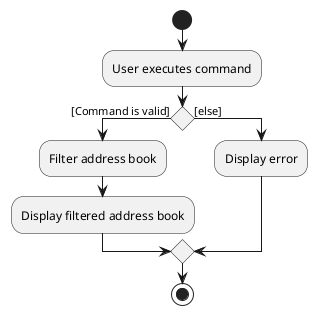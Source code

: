 @startuml
start
:User executes command;

'Since the beta syntax does not support placing the condition outside the
'diamond we place it as the true branch instead.

if () then ([Command is valid])
    :Filter address book;
    :Display filtered address book;
else ([else])
    :Display error;
endif
stop
@enduml